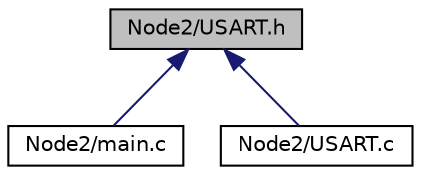 digraph "Node2/USART.h"
{
  edge [fontname="Helvetica",fontsize="10",labelfontname="Helvetica",labelfontsize="10"];
  node [fontname="Helvetica",fontsize="10",shape=record];
  Node1 [label="Node2/USART.h",height=0.2,width=0.4,color="black", fillcolor="grey75", style="filled", fontcolor="black"];
  Node1 -> Node2 [dir="back",color="midnightblue",fontsize="10",style="solid"];
  Node2 [label="Node2/main.c",height=0.2,width=0.4,color="black", fillcolor="white", style="filled",URL="$_node2_2main_8c.html"];
  Node1 -> Node3 [dir="back",color="midnightblue",fontsize="10",style="solid"];
  Node3 [label="Node2/USART.c",height=0.2,width=0.4,color="black", fillcolor="white", style="filled",URL="$_u_s_a_r_t_8c.html",tooltip="c-file for the USART driver - to initialize, recieve and transfer data. "];
}
